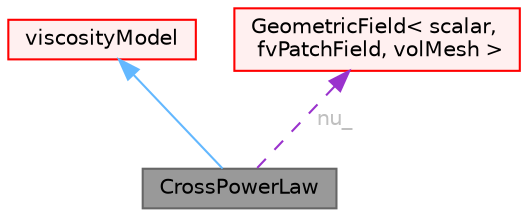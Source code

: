 digraph "CrossPowerLaw"
{
 // LATEX_PDF_SIZE
  bgcolor="transparent";
  edge [fontname=Helvetica,fontsize=10,labelfontname=Helvetica,labelfontsize=10];
  node [fontname=Helvetica,fontsize=10,shape=box,height=0.2,width=0.4];
  Node1 [id="Node000001",label="CrossPowerLaw",height=0.2,width=0.4,color="gray40", fillcolor="grey60", style="filled", fontcolor="black",tooltip="An incompressible Cross-Power law non-Newtonian viscosity model."];
  Node2 -> Node1 [id="edge1_Node000001_Node000002",dir="back",color="steelblue1",style="solid",tooltip=" "];
  Node2 [id="Node000002",label="viscosityModel",height=0.2,width=0.4,color="red", fillcolor="#FFF0F0", style="filled",URL="$classFoam_1_1viscosityModel.html",tooltip="An abstract base class for incompressible viscosityModels."];
  Node26 -> Node1 [id="edge2_Node000001_Node000026",dir="back",color="darkorchid3",style="dashed",tooltip=" ",label=" nu_",fontcolor="grey" ];
  Node26 [id="Node000026",label="GeometricField\< scalar,\l fvPatchField, volMesh \>",height=0.2,width=0.4,color="red", fillcolor="#FFF0F0", style="filled",URL="$classFoam_1_1GeometricField.html",tooltip=" "];
}
